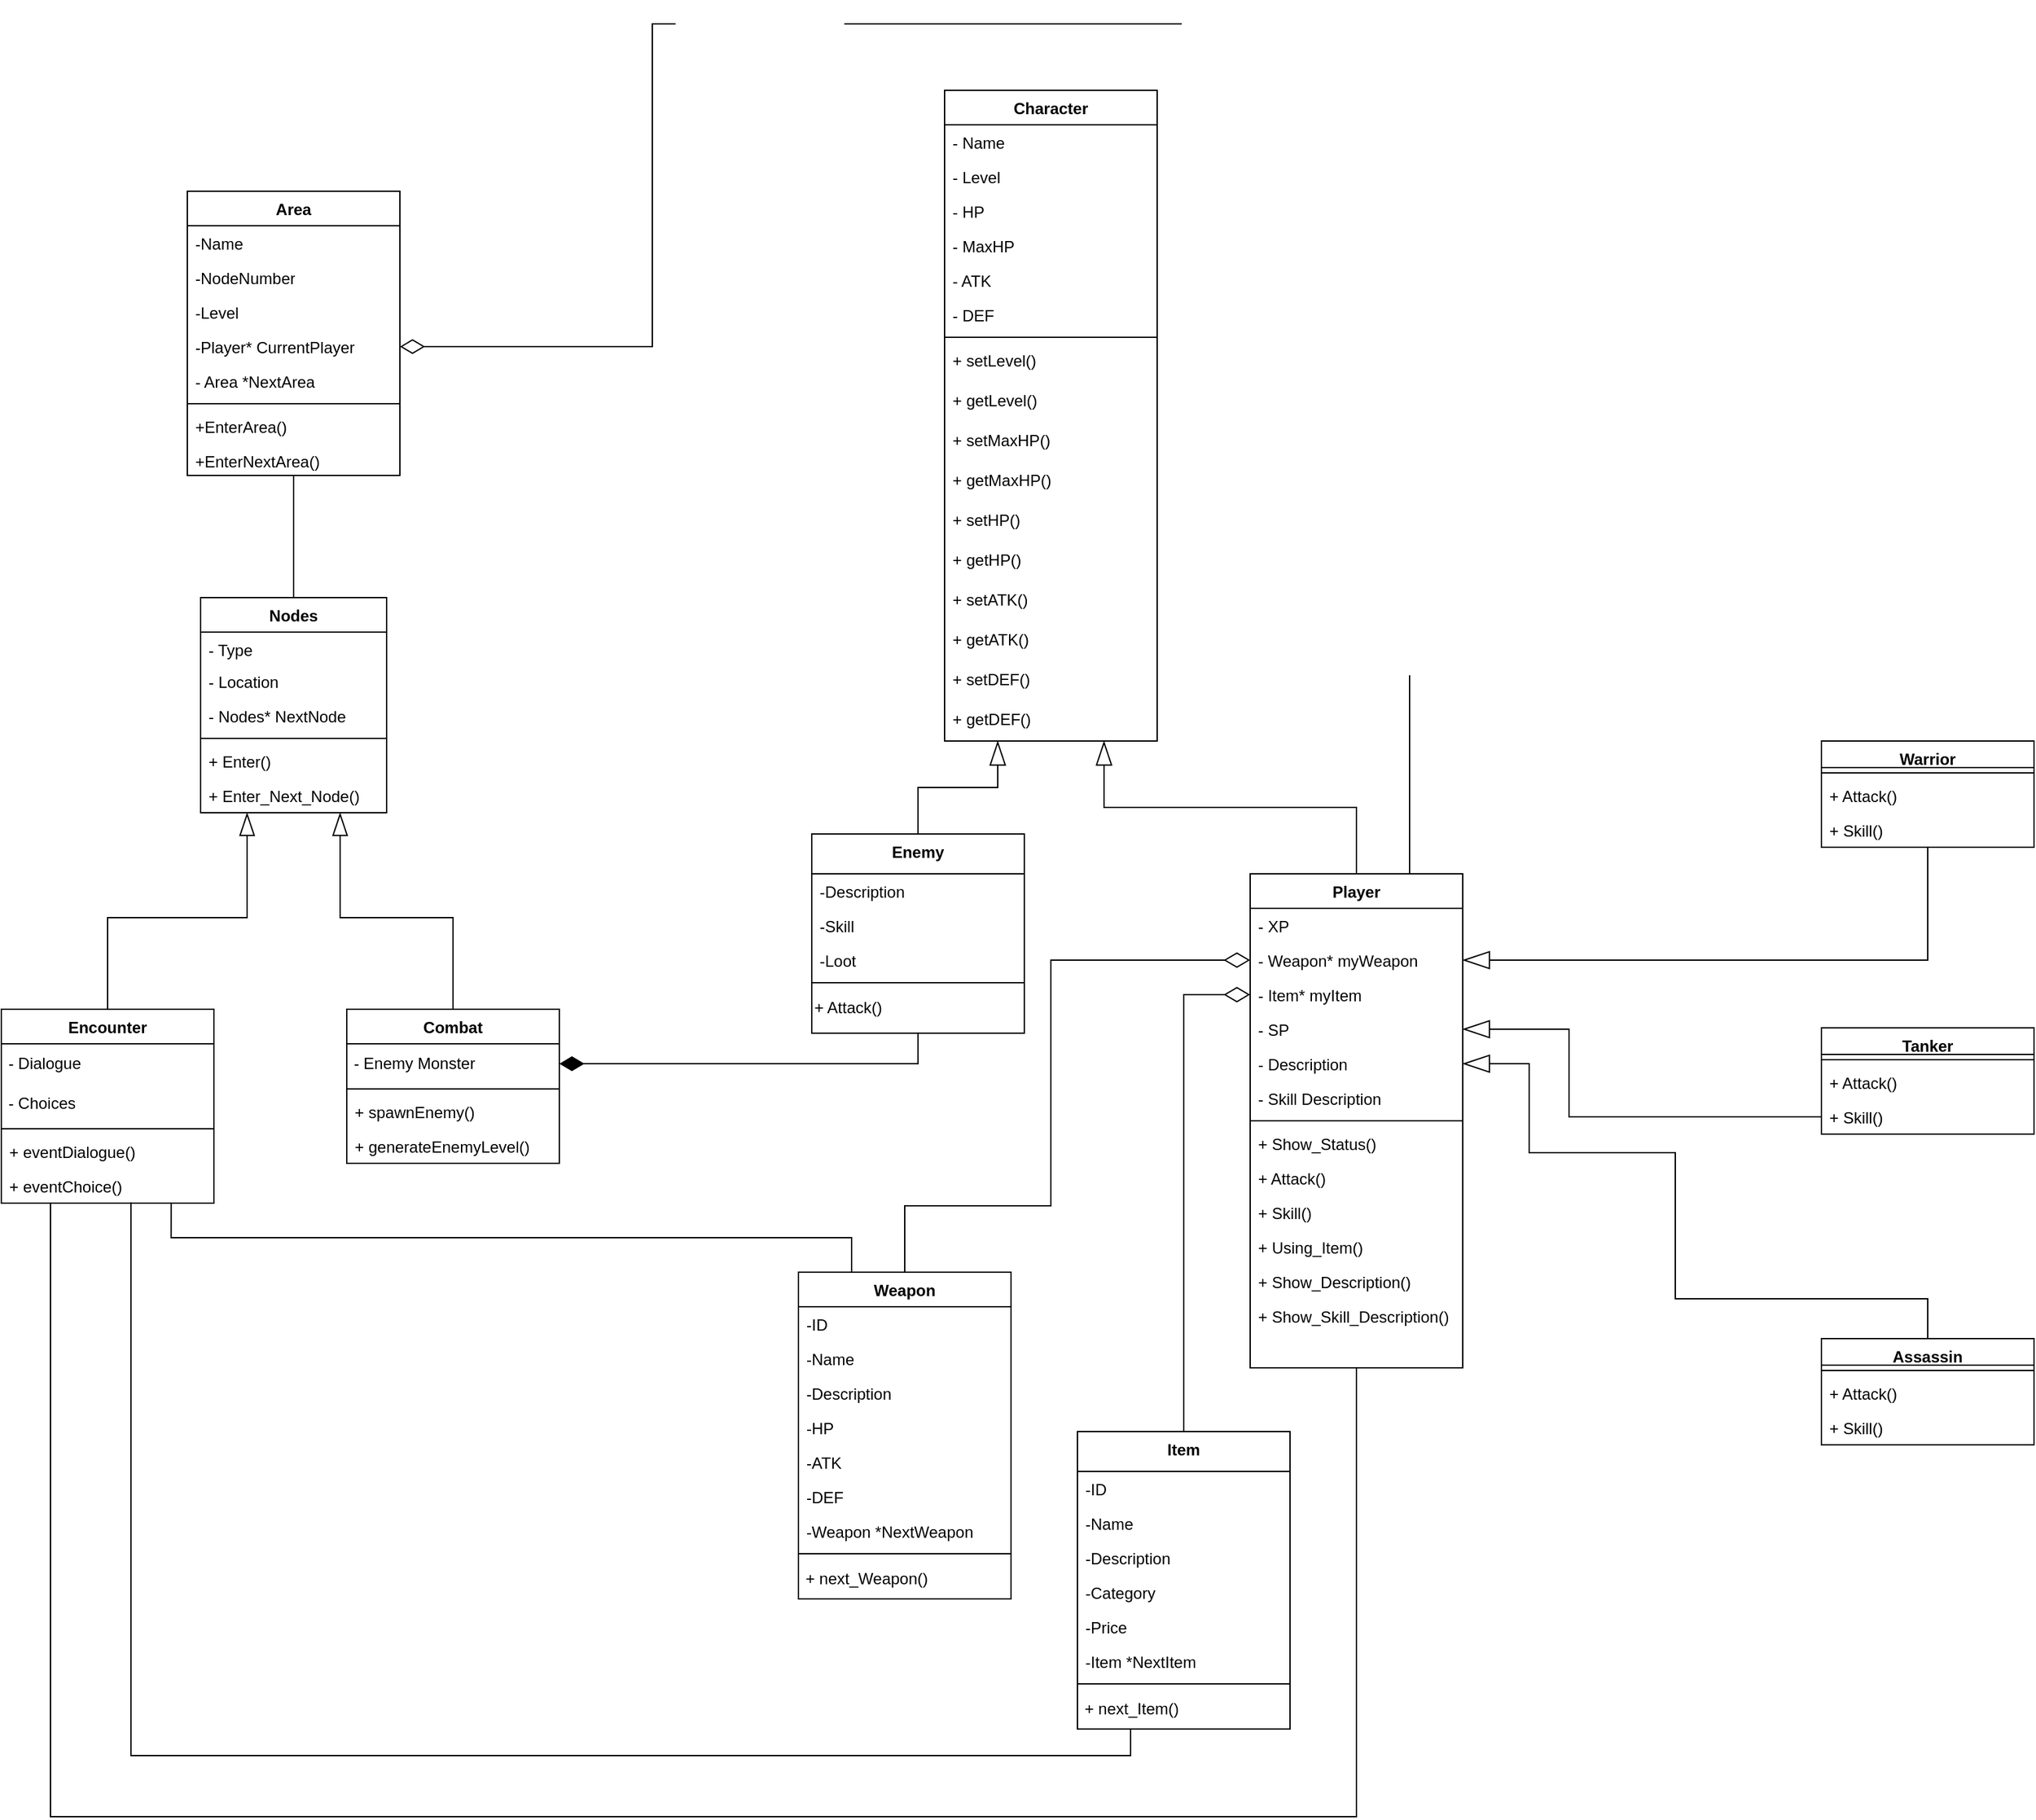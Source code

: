 <mxfile version="22.1.3" type="device">
  <diagram id="C5RBs43oDa-KdzZeNtuy" name="Page-1">
    <mxGraphModel dx="1489" dy="1598" grid="1" gridSize="10" guides="1" tooltips="1" connect="1" arrows="1" fold="1" page="1" pageScale="1" pageWidth="827" pageHeight="1169" math="0" shadow="0">
      <root>
        <mxCell id="WIyWlLk6GJQsqaUBKTNV-0" />
        <mxCell id="WIyWlLk6GJQsqaUBKTNV-1" parent="WIyWlLk6GJQsqaUBKTNV-0" />
        <mxCell id="zkfFHV4jXpPFQw0GAbJ--0" value="Character" style="swimlane;fontStyle=1;align=center;verticalAlign=top;childLayout=stackLayout;horizontal=1;startSize=26;horizontalStack=0;resizeParent=1;resizeLast=0;collapsible=1;marginBottom=0;rounded=0;shadow=0;strokeWidth=1;" parent="WIyWlLk6GJQsqaUBKTNV-1" vertex="1">
          <mxGeometry x="220" y="-50" width="160" height="490" as="geometry">
            <mxRectangle x="230" y="140" width="160" height="26" as="alternateBounds" />
          </mxGeometry>
        </mxCell>
        <mxCell id="zkfFHV4jXpPFQw0GAbJ--1" value="- Name" style="text;align=left;verticalAlign=top;spacingLeft=4;spacingRight=4;overflow=hidden;rotatable=0;points=[[0,0.5],[1,0.5]];portConstraint=eastwest;" parent="zkfFHV4jXpPFQw0GAbJ--0" vertex="1">
          <mxGeometry y="26" width="160" height="26" as="geometry" />
        </mxCell>
        <mxCell id="zkfFHV4jXpPFQw0GAbJ--2" value="- Level" style="text;align=left;verticalAlign=top;spacingLeft=4;spacingRight=4;overflow=hidden;rotatable=0;points=[[0,0.5],[1,0.5]];portConstraint=eastwest;rounded=0;shadow=0;html=0;" parent="zkfFHV4jXpPFQw0GAbJ--0" vertex="1">
          <mxGeometry y="52" width="160" height="26" as="geometry" />
        </mxCell>
        <mxCell id="zkfFHV4jXpPFQw0GAbJ--3" value="- HP" style="text;align=left;verticalAlign=top;spacingLeft=4;spacingRight=4;overflow=hidden;rotatable=0;points=[[0,0.5],[1,0.5]];portConstraint=eastwest;rounded=0;shadow=0;html=0;" parent="zkfFHV4jXpPFQw0GAbJ--0" vertex="1">
          <mxGeometry y="78" width="160" height="26" as="geometry" />
        </mxCell>
        <mxCell id="j1MBZ-xtQ5c-4s9d_Qm3-2" value="- MaxHP" style="text;strokeColor=none;fillColor=none;align=left;verticalAlign=middle;rounded=0;spacingLeft=4;spacingRight=4;" parent="zkfFHV4jXpPFQw0GAbJ--0" vertex="1">
          <mxGeometry y="104" width="160" height="26" as="geometry" />
        </mxCell>
        <mxCell id="j1MBZ-xtQ5c-4s9d_Qm3-3" value="- ATK" style="text;strokeColor=none;fillColor=none;align=left;verticalAlign=middle;rounded=0;spacingLeft=4;spacingRight=4;" parent="zkfFHV4jXpPFQw0GAbJ--0" vertex="1">
          <mxGeometry y="130" width="160" height="26" as="geometry" />
        </mxCell>
        <mxCell id="j1MBZ-xtQ5c-4s9d_Qm3-4" value="- DEF" style="text;strokeColor=none;fillColor=none;align=left;verticalAlign=middle;rounded=0;spacingLeft=4;spacingRight=4;container=0;" parent="zkfFHV4jXpPFQw0GAbJ--0" vertex="1">
          <mxGeometry y="156" width="160" height="26" as="geometry" />
        </mxCell>
        <mxCell id="zkfFHV4jXpPFQw0GAbJ--4" value="" style="line;html=1;strokeWidth=1;align=left;verticalAlign=middle;spacingTop=-1;spacingLeft=3;spacingRight=3;rotatable=0;labelPosition=right;points=[];portConstraint=eastwest;" parent="zkfFHV4jXpPFQw0GAbJ--0" vertex="1">
          <mxGeometry y="182" width="160" height="8" as="geometry" />
        </mxCell>
        <mxCell id="GW412KJ_X1RwlZY7-BEi-10" value="+ setLevel()" style="text;strokeColor=none;fillColor=none;align=left;verticalAlign=top;spacingLeft=4;spacingRight=4;overflow=hidden;rotatable=0;points=[[0,0.5],[1,0.5]];portConstraint=eastwest;whiteSpace=wrap;html=1;" parent="zkfFHV4jXpPFQw0GAbJ--0" vertex="1">
          <mxGeometry y="190" width="160" height="30" as="geometry" />
        </mxCell>
        <mxCell id="GW412KJ_X1RwlZY7-BEi-11" value="+ getLevel()" style="text;strokeColor=none;fillColor=none;align=left;verticalAlign=top;spacingLeft=4;spacingRight=4;overflow=hidden;rotatable=0;points=[[0,0.5],[1,0.5]];portConstraint=eastwest;whiteSpace=wrap;html=1;" parent="zkfFHV4jXpPFQw0GAbJ--0" vertex="1">
          <mxGeometry y="220" width="160" height="30" as="geometry" />
        </mxCell>
        <mxCell id="GW412KJ_X1RwlZY7-BEi-12" value="+ setMaxHP()" style="text;strokeColor=none;fillColor=none;align=left;verticalAlign=top;spacingLeft=4;spacingRight=4;overflow=hidden;rotatable=0;points=[[0,0.5],[1,0.5]];portConstraint=eastwest;whiteSpace=wrap;html=1;" parent="zkfFHV4jXpPFQw0GAbJ--0" vertex="1">
          <mxGeometry y="250" width="160" height="30" as="geometry" />
        </mxCell>
        <mxCell id="GW412KJ_X1RwlZY7-BEi-13" value="+ getMaxHP()" style="text;strokeColor=none;fillColor=none;align=left;verticalAlign=top;spacingLeft=4;spacingRight=4;overflow=hidden;rotatable=0;points=[[0,0.5],[1,0.5]];portConstraint=eastwest;whiteSpace=wrap;html=1;" parent="zkfFHV4jXpPFQw0GAbJ--0" vertex="1">
          <mxGeometry y="280" width="160" height="30" as="geometry" />
        </mxCell>
        <mxCell id="GW412KJ_X1RwlZY7-BEi-14" value="+ setHP()" style="text;strokeColor=none;fillColor=none;align=left;verticalAlign=top;spacingLeft=4;spacingRight=4;overflow=hidden;rotatable=0;points=[[0,0.5],[1,0.5]];portConstraint=eastwest;whiteSpace=wrap;html=1;" parent="zkfFHV4jXpPFQw0GAbJ--0" vertex="1">
          <mxGeometry y="310" width="160" height="30" as="geometry" />
        </mxCell>
        <mxCell id="GW412KJ_X1RwlZY7-BEi-15" value="+ getHP()" style="text;strokeColor=none;fillColor=none;align=left;verticalAlign=top;spacingLeft=4;spacingRight=4;overflow=hidden;rotatable=0;points=[[0,0.5],[1,0.5]];portConstraint=eastwest;whiteSpace=wrap;html=1;" parent="zkfFHV4jXpPFQw0GAbJ--0" vertex="1">
          <mxGeometry y="340" width="160" height="30" as="geometry" />
        </mxCell>
        <mxCell id="GW412KJ_X1RwlZY7-BEi-16" value="+ setATK()" style="text;strokeColor=none;fillColor=none;align=left;verticalAlign=top;spacingLeft=4;spacingRight=4;overflow=hidden;rotatable=0;points=[[0,0.5],[1,0.5]];portConstraint=eastwest;whiteSpace=wrap;html=1;" parent="zkfFHV4jXpPFQw0GAbJ--0" vertex="1">
          <mxGeometry y="370" width="160" height="30" as="geometry" />
        </mxCell>
        <mxCell id="GW412KJ_X1RwlZY7-BEi-17" value="+ getATK()" style="text;strokeColor=none;fillColor=none;align=left;verticalAlign=top;spacingLeft=4;spacingRight=4;overflow=hidden;rotatable=0;points=[[0,0.5],[1,0.5]];portConstraint=eastwest;whiteSpace=wrap;html=1;" parent="zkfFHV4jXpPFQw0GAbJ--0" vertex="1">
          <mxGeometry y="400" width="160" height="30" as="geometry" />
        </mxCell>
        <mxCell id="GW412KJ_X1RwlZY7-BEi-18" value="+ setDEF()" style="text;strokeColor=none;fillColor=none;align=left;verticalAlign=top;spacingLeft=4;spacingRight=4;overflow=hidden;rotatable=0;points=[[0,0.5],[1,0.5]];portConstraint=eastwest;whiteSpace=wrap;html=1;" parent="zkfFHV4jXpPFQw0GAbJ--0" vertex="1">
          <mxGeometry y="430" width="160" height="30" as="geometry" />
        </mxCell>
        <mxCell id="GW412KJ_X1RwlZY7-BEi-19" value="+ getDEF()" style="text;strokeColor=none;fillColor=none;align=left;verticalAlign=top;spacingLeft=4;spacingRight=4;overflow=hidden;rotatable=0;points=[[0,0.5],[1,0.5]];portConstraint=eastwest;whiteSpace=wrap;html=1;" parent="zkfFHV4jXpPFQw0GAbJ--0" vertex="1">
          <mxGeometry y="460" width="160" height="30" as="geometry" />
        </mxCell>
        <mxCell id="Hz5si7nRPCxadCIA79vo-1" style="edgeStyle=orthogonalEdgeStyle;rounded=0;orthogonalLoop=1;jettySize=auto;html=1;exitX=0.75;exitY=0;exitDx=0;exitDy=0;endArrow=diamondThin;endFill=0;endSize=16;entryX=1;entryY=0.5;entryDx=0;entryDy=0;" parent="WIyWlLk6GJQsqaUBKTNV-1" source="zkfFHV4jXpPFQw0GAbJ--17" target="Hz5si7nRPCxadCIA79vo-0" edge="1">
          <mxGeometry relative="1" as="geometry">
            <mxPoint x="-120" y="190" as="targetPoint" />
            <Array as="points">
              <mxPoint x="570" y="-100" />
              <mxPoint y="-100" />
              <mxPoint y="143" />
            </Array>
          </mxGeometry>
        </mxCell>
        <mxCell id="zkfFHV4jXpPFQw0GAbJ--17" value="Player" style="swimlane;fontStyle=1;align=center;verticalAlign=top;childLayout=stackLayout;horizontal=1;startSize=26;horizontalStack=0;resizeParent=1;resizeLast=0;collapsible=1;marginBottom=0;rounded=0;shadow=0;strokeWidth=1;" parent="WIyWlLk6GJQsqaUBKTNV-1" vertex="1">
          <mxGeometry x="450" y="540" width="160" height="372" as="geometry">
            <mxRectangle x="550" y="140" width="160" height="26" as="alternateBounds" />
          </mxGeometry>
        </mxCell>
        <mxCell id="zkfFHV4jXpPFQw0GAbJ--18" value="- XP" style="text;align=left;verticalAlign=top;spacingLeft=4;spacingRight=4;overflow=hidden;rotatable=0;points=[[0,0.5],[1,0.5]];portConstraint=eastwest;" parent="zkfFHV4jXpPFQw0GAbJ--17" vertex="1">
          <mxGeometry y="26" width="160" height="26" as="geometry" />
        </mxCell>
        <mxCell id="zkfFHV4jXpPFQw0GAbJ--19" value="- Weapon* myWeapon" style="text;align=left;verticalAlign=top;spacingLeft=4;spacingRight=4;overflow=hidden;rotatable=0;points=[[0,0.5],[1,0.5]];portConstraint=eastwest;rounded=0;shadow=0;html=0;" parent="zkfFHV4jXpPFQw0GAbJ--17" vertex="1">
          <mxGeometry y="52" width="160" height="26" as="geometry" />
        </mxCell>
        <mxCell id="zkfFHV4jXpPFQw0GAbJ--20" value="- Item* myItem" style="text;align=left;verticalAlign=top;spacingLeft=4;spacingRight=4;overflow=hidden;rotatable=0;points=[[0,0.5],[1,0.5]];portConstraint=eastwest;rounded=0;shadow=0;html=0;" parent="zkfFHV4jXpPFQw0GAbJ--17" vertex="1">
          <mxGeometry y="78" width="160" height="26" as="geometry" />
        </mxCell>
        <mxCell id="zkfFHV4jXpPFQw0GAbJ--22" value="- SP" style="text;align=left;verticalAlign=top;spacingLeft=4;spacingRight=4;overflow=hidden;rotatable=0;points=[[0,0.5],[1,0.5]];portConstraint=eastwest;rounded=0;shadow=0;html=0;" parent="zkfFHV4jXpPFQw0GAbJ--17" vertex="1">
          <mxGeometry y="104" width="160" height="26" as="geometry" />
        </mxCell>
        <mxCell id="NoEFr3qqF8aWPMN4GbIH-4" value="- Description" style="text;strokeColor=none;fillColor=none;align=left;verticalAlign=top;spacingLeft=4;spacingRight=4;overflow=hidden;rotatable=0;points=[[0,0.5],[1,0.5]];portConstraint=eastwest;whiteSpace=wrap;html=1;" parent="zkfFHV4jXpPFQw0GAbJ--17" vertex="1">
          <mxGeometry y="130" width="160" height="26" as="geometry" />
        </mxCell>
        <mxCell id="NoEFr3qqF8aWPMN4GbIH-5" value="- Skill Description" style="text;strokeColor=none;fillColor=none;align=left;verticalAlign=top;spacingLeft=4;spacingRight=4;overflow=hidden;rotatable=0;points=[[0,0.5],[1,0.5]];portConstraint=eastwest;whiteSpace=wrap;html=1;" parent="zkfFHV4jXpPFQw0GAbJ--17" vertex="1">
          <mxGeometry y="156" width="160" height="26" as="geometry" />
        </mxCell>
        <mxCell id="zkfFHV4jXpPFQw0GAbJ--23" value="" style="line;html=1;strokeWidth=1;align=left;verticalAlign=middle;spacingTop=-1;spacingLeft=3;spacingRight=3;rotatable=0;labelPosition=right;points=[];portConstraint=eastwest;" parent="zkfFHV4jXpPFQw0GAbJ--17" vertex="1">
          <mxGeometry y="182" width="160" height="8" as="geometry" />
        </mxCell>
        <mxCell id="NoEFr3qqF8aWPMN4GbIH-27" value="+ Show_Status()" style="text;strokeColor=none;fillColor=none;align=left;verticalAlign=top;spacingLeft=4;spacingRight=4;overflow=hidden;rotatable=0;points=[[0,0.5],[1,0.5]];portConstraint=eastwest;whiteSpace=wrap;html=1;" parent="zkfFHV4jXpPFQw0GAbJ--17" vertex="1">
          <mxGeometry y="190" width="160" height="26" as="geometry" />
        </mxCell>
        <mxCell id="NoEFr3qqF8aWPMN4GbIH-24" value="+ Attack()" style="text;strokeColor=none;fillColor=none;align=left;verticalAlign=top;spacingLeft=4;spacingRight=4;overflow=hidden;rotatable=0;points=[[0,0.5],[1,0.5]];portConstraint=eastwest;whiteSpace=wrap;html=1;" parent="zkfFHV4jXpPFQw0GAbJ--17" vertex="1">
          <mxGeometry y="216" width="160" height="26" as="geometry" />
        </mxCell>
        <mxCell id="NoEFr3qqF8aWPMN4GbIH-25" value="+ Skill()" style="text;strokeColor=none;fillColor=none;align=left;verticalAlign=top;spacingLeft=4;spacingRight=4;overflow=hidden;rotatable=0;points=[[0,0.5],[1,0.5]];portConstraint=eastwest;whiteSpace=wrap;html=1;" parent="zkfFHV4jXpPFQw0GAbJ--17" vertex="1">
          <mxGeometry y="242" width="160" height="26" as="geometry" />
        </mxCell>
        <mxCell id="NoEFr3qqF8aWPMN4GbIH-26" value="+ Using_Item()" style="text;strokeColor=none;fillColor=none;align=left;verticalAlign=top;spacingLeft=4;spacingRight=4;overflow=hidden;rotatable=0;points=[[0,0.5],[1,0.5]];portConstraint=eastwest;whiteSpace=wrap;html=1;" parent="zkfFHV4jXpPFQw0GAbJ--17" vertex="1">
          <mxGeometry y="268" width="160" height="26" as="geometry" />
        </mxCell>
        <mxCell id="1esIye4fEpsCU5UyYnM3-0" value="+ Show_Description()" style="text;strokeColor=none;fillColor=none;align=left;verticalAlign=top;spacingLeft=4;spacingRight=4;overflow=hidden;rotatable=0;points=[[0,0.5],[1,0.5]];portConstraint=eastwest;whiteSpace=wrap;html=1;" parent="zkfFHV4jXpPFQw0GAbJ--17" vertex="1">
          <mxGeometry y="294" width="160" height="26" as="geometry" />
        </mxCell>
        <mxCell id="1esIye4fEpsCU5UyYnM3-1" value="+ Show_Skill_Description()" style="text;strokeColor=none;fillColor=none;align=left;verticalAlign=top;spacingLeft=4;spacingRight=4;overflow=hidden;rotatable=0;points=[[0,0.5],[1,0.5]];portConstraint=eastwest;whiteSpace=wrap;html=1;" parent="zkfFHV4jXpPFQw0GAbJ--17" vertex="1">
          <mxGeometry y="320" width="160" height="26" as="geometry" />
        </mxCell>
        <mxCell id="j1MBZ-xtQ5c-4s9d_Qm3-5" value="" style="endArrow=blockThin;endSize=16;endFill=0;html=1;rounded=0;exitX=0.5;exitY=0;exitDx=0;exitDy=0;entryX=0.75;entryY=1;entryDx=0;entryDy=0;edgeStyle=orthogonalEdgeStyle;" parent="WIyWlLk6GJQsqaUBKTNV-1" source="zkfFHV4jXpPFQw0GAbJ--17" target="zkfFHV4jXpPFQw0GAbJ--0" edge="1">
          <mxGeometry width="160" relative="1" as="geometry">
            <mxPoint x="290" y="440" as="sourcePoint" />
            <mxPoint x="300" y="330" as="targetPoint" />
          </mxGeometry>
        </mxCell>
        <mxCell id="j1MBZ-xtQ5c-4s9d_Qm3-16" value="Enemy" style="swimlane;fontStyle=1;align=center;verticalAlign=top;childLayout=stackLayout;horizontal=1;startSize=30;horizontalStack=0;resizeParent=1;resizeLast=0;collapsible=1;marginBottom=0;rounded=0;shadow=0;strokeWidth=1;" parent="WIyWlLk6GJQsqaUBKTNV-1" vertex="1">
          <mxGeometry x="120" y="510" width="160" height="150" as="geometry">
            <mxRectangle x="550" y="140" width="160" height="26" as="alternateBounds" />
          </mxGeometry>
        </mxCell>
        <mxCell id="j1MBZ-xtQ5c-4s9d_Qm3-17" value="-Description" style="text;align=left;verticalAlign=top;spacingLeft=4;spacingRight=4;overflow=hidden;rotatable=0;points=[[0,0.5],[1,0.5]];portConstraint=eastwest;" parent="j1MBZ-xtQ5c-4s9d_Qm3-16" vertex="1">
          <mxGeometry y="30" width="160" height="26" as="geometry" />
        </mxCell>
        <mxCell id="j1MBZ-xtQ5c-4s9d_Qm3-18" value="-Skill" style="text;align=left;verticalAlign=top;spacingLeft=4;spacingRight=4;overflow=hidden;rotatable=0;points=[[0,0.5],[1,0.5]];portConstraint=eastwest;rounded=0;shadow=0;html=0;" parent="j1MBZ-xtQ5c-4s9d_Qm3-16" vertex="1">
          <mxGeometry y="56" width="160" height="26" as="geometry" />
        </mxCell>
        <mxCell id="j1MBZ-xtQ5c-4s9d_Qm3-19" value="-Loot" style="text;align=left;verticalAlign=top;spacingLeft=4;spacingRight=4;overflow=hidden;rotatable=0;points=[[0,0.5],[1,0.5]];portConstraint=eastwest;rounded=0;shadow=0;html=0;" parent="j1MBZ-xtQ5c-4s9d_Qm3-16" vertex="1">
          <mxGeometry y="82" width="160" height="26" as="geometry" />
        </mxCell>
        <mxCell id="j1MBZ-xtQ5c-4s9d_Qm3-22" value="" style="line;html=1;strokeWidth=1;align=left;verticalAlign=middle;spacingTop=-1;spacingLeft=3;spacingRight=3;rotatable=0;labelPosition=right;points=[];portConstraint=eastwest;" parent="j1MBZ-xtQ5c-4s9d_Qm3-16" vertex="1">
          <mxGeometry y="108" width="160" height="8" as="geometry" />
        </mxCell>
        <mxCell id="gaWIYoMzO8PmXiTsMrva-2" value="+ Attack()" style="text;html=1;align=left;verticalAlign=middle;resizable=0;points=[];autosize=1;strokeColor=none;fillColor=none;" parent="j1MBZ-xtQ5c-4s9d_Qm3-16" vertex="1">
          <mxGeometry y="116" width="160" height="30" as="geometry" />
        </mxCell>
        <mxCell id="j1MBZ-xtQ5c-4s9d_Qm3-31" value="" style="endArrow=blockThin;endSize=16;endFill=0;html=1;rounded=0;exitX=0.5;exitY=0;exitDx=0;exitDy=0;entryX=0.25;entryY=1;entryDx=0;entryDy=0;edgeStyle=orthogonalEdgeStyle;" parent="WIyWlLk6GJQsqaUBKTNV-1" source="j1MBZ-xtQ5c-4s9d_Qm3-16" target="zkfFHV4jXpPFQw0GAbJ--0" edge="1">
          <mxGeometry width="160" relative="1" as="geometry">
            <mxPoint x="390" y="460" as="sourcePoint" />
            <mxPoint x="270" y="336" as="targetPoint" />
          </mxGeometry>
        </mxCell>
        <mxCell id="1esIye4fEpsCU5UyYnM3-3" style="edgeStyle=orthogonalEdgeStyle;rounded=0;orthogonalLoop=1;jettySize=auto;html=1;exitX=0.5;exitY=0;exitDx=0;exitDy=0;endArrow=diamondThin;endFill=0;endSize=17;entryX=0;entryY=0.5;entryDx=0;entryDy=0;" parent="WIyWlLk6GJQsqaUBKTNV-1" source="j1MBZ-xtQ5c-4s9d_Qm3-32" target="zkfFHV4jXpPFQw0GAbJ--19" edge="1">
          <mxGeometry relative="1" as="geometry">
            <mxPoint x="510" y="850" as="targetPoint" />
            <Array as="points">
              <mxPoint x="190" y="790" />
              <mxPoint x="300" y="790" />
              <mxPoint x="300" y="605" />
            </Array>
          </mxGeometry>
        </mxCell>
        <mxCell id="j1MBZ-xtQ5c-4s9d_Qm3-32" value="Weapon" style="swimlane;fontStyle=1;align=center;verticalAlign=top;childLayout=stackLayout;horizontal=1;startSize=26;horizontalStack=0;resizeParent=1;resizeLast=0;collapsible=1;marginBottom=0;rounded=0;shadow=0;strokeWidth=1;" parent="WIyWlLk6GJQsqaUBKTNV-1" vertex="1">
          <mxGeometry x="110" y="840" width="160" height="246" as="geometry">
            <mxRectangle x="550" y="140" width="160" height="26" as="alternateBounds" />
          </mxGeometry>
        </mxCell>
        <mxCell id="j1MBZ-xtQ5c-4s9d_Qm3-33" value="-ID" style="text;align=left;verticalAlign=top;spacingLeft=4;spacingRight=4;overflow=hidden;rotatable=0;points=[[0,0.5],[1,0.5]];portConstraint=eastwest;" parent="j1MBZ-xtQ5c-4s9d_Qm3-32" vertex="1">
          <mxGeometry y="26" width="160" height="26" as="geometry" />
        </mxCell>
        <mxCell id="j1MBZ-xtQ5c-4s9d_Qm3-34" value="-Name" style="text;align=left;verticalAlign=top;spacingLeft=4;spacingRight=4;overflow=hidden;rotatable=0;points=[[0,0.5],[1,0.5]];portConstraint=eastwest;rounded=0;shadow=0;html=0;" parent="j1MBZ-xtQ5c-4s9d_Qm3-32" vertex="1">
          <mxGeometry y="52" width="160" height="26" as="geometry" />
        </mxCell>
        <mxCell id="j1MBZ-xtQ5c-4s9d_Qm3-35" value="-Description" style="text;align=left;verticalAlign=top;spacingLeft=4;spacingRight=4;overflow=hidden;rotatable=0;points=[[0,0.5],[1,0.5]];portConstraint=eastwest;rounded=0;shadow=0;html=0;" parent="j1MBZ-xtQ5c-4s9d_Qm3-32" vertex="1">
          <mxGeometry y="78" width="160" height="26" as="geometry" />
        </mxCell>
        <mxCell id="j1MBZ-xtQ5c-4s9d_Qm3-37" value="-HP" style="text;align=left;verticalAlign=top;spacingLeft=4;spacingRight=4;overflow=hidden;rotatable=0;points=[[0,0.5],[1,0.5]];portConstraint=eastwest;rounded=0;shadow=0;html=0;" parent="j1MBZ-xtQ5c-4s9d_Qm3-32" vertex="1">
          <mxGeometry y="104" width="160" height="26" as="geometry" />
        </mxCell>
        <mxCell id="j1MBZ-xtQ5c-4s9d_Qm3-36" value="-ATK" style="text;align=left;verticalAlign=top;spacingLeft=4;spacingRight=4;overflow=hidden;rotatable=0;points=[[0,0.5],[1,0.5]];portConstraint=eastwest;rounded=0;shadow=0;html=0;" parent="j1MBZ-xtQ5c-4s9d_Qm3-32" vertex="1">
          <mxGeometry y="130" width="160" height="26" as="geometry" />
        </mxCell>
        <mxCell id="j1MBZ-xtQ5c-4s9d_Qm3-46" value="-DEF" style="text;align=left;verticalAlign=top;spacingLeft=4;spacingRight=4;overflow=hidden;rotatable=0;points=[[0,0.5],[1,0.5]];portConstraint=eastwest;rounded=0;shadow=0;html=0;" parent="j1MBZ-xtQ5c-4s9d_Qm3-32" vertex="1">
          <mxGeometry y="156" width="160" height="26" as="geometry" />
        </mxCell>
        <mxCell id="p-4CXOY9wmKga_O42yuS-0" value="-Weapon *NextWeapon" style="text;align=left;verticalAlign=top;spacingLeft=4;spacingRight=4;overflow=hidden;rotatable=0;points=[[0,0.5],[1,0.5]];portConstraint=eastwest;rounded=0;shadow=0;html=0;" vertex="1" parent="j1MBZ-xtQ5c-4s9d_Qm3-32">
          <mxGeometry y="182" width="160" height="26" as="geometry" />
        </mxCell>
        <mxCell id="j1MBZ-xtQ5c-4s9d_Qm3-38" value="" style="line;html=1;strokeWidth=1;align=left;verticalAlign=middle;spacingTop=-1;spacingLeft=3;spacingRight=3;rotatable=0;labelPosition=right;points=[];portConstraint=eastwest;" parent="j1MBZ-xtQ5c-4s9d_Qm3-32" vertex="1">
          <mxGeometry y="208" width="160" height="8" as="geometry" />
        </mxCell>
        <mxCell id="p-4CXOY9wmKga_O42yuS-2" value="&amp;nbsp;+ next_Weapon()" style="text;html=1;align=left;verticalAlign=middle;resizable=0;points=[];autosize=1;strokeColor=none;fillColor=none;" vertex="1" parent="j1MBZ-xtQ5c-4s9d_Qm3-32">
          <mxGeometry y="216" width="160" height="30" as="geometry" />
        </mxCell>
        <mxCell id="j1MBZ-xtQ5c-4s9d_Qm3-39" value="Item" style="swimlane;fontStyle=1;align=center;verticalAlign=top;childLayout=stackLayout;horizontal=1;startSize=30;horizontalStack=0;resizeParent=1;resizeLast=0;collapsible=1;marginBottom=0;rounded=0;shadow=0;strokeWidth=1;" parent="WIyWlLk6GJQsqaUBKTNV-1" vertex="1">
          <mxGeometry x="320" y="960" width="160" height="224" as="geometry">
            <mxRectangle x="550" y="140" width="160" height="26" as="alternateBounds" />
          </mxGeometry>
        </mxCell>
        <mxCell id="j1MBZ-xtQ5c-4s9d_Qm3-40" value="-ID" style="text;align=left;verticalAlign=top;spacingLeft=4;spacingRight=4;overflow=hidden;rotatable=0;points=[[0,0.5],[1,0.5]];portConstraint=eastwest;" parent="j1MBZ-xtQ5c-4s9d_Qm3-39" vertex="1">
          <mxGeometry y="30" width="160" height="26" as="geometry" />
        </mxCell>
        <mxCell id="j1MBZ-xtQ5c-4s9d_Qm3-41" value="-Name" style="text;align=left;verticalAlign=top;spacingLeft=4;spacingRight=4;overflow=hidden;rotatable=0;points=[[0,0.5],[1,0.5]];portConstraint=eastwest;rounded=0;shadow=0;html=0;" parent="j1MBZ-xtQ5c-4s9d_Qm3-39" vertex="1">
          <mxGeometry y="56" width="160" height="26" as="geometry" />
        </mxCell>
        <mxCell id="j1MBZ-xtQ5c-4s9d_Qm3-42" value="-Description" style="text;align=left;verticalAlign=top;spacingLeft=4;spacingRight=4;overflow=hidden;rotatable=0;points=[[0,0.5],[1,0.5]];portConstraint=eastwest;rounded=0;shadow=0;html=0;" parent="j1MBZ-xtQ5c-4s9d_Qm3-39" vertex="1">
          <mxGeometry y="82" width="160" height="26" as="geometry" />
        </mxCell>
        <mxCell id="j1MBZ-xtQ5c-4s9d_Qm3-44" value="-Category" style="text;align=left;verticalAlign=top;spacingLeft=4;spacingRight=4;overflow=hidden;rotatable=0;points=[[0,0.5],[1,0.5]];portConstraint=eastwest;rounded=0;shadow=0;html=0;" parent="j1MBZ-xtQ5c-4s9d_Qm3-39" vertex="1">
          <mxGeometry y="108" width="160" height="26" as="geometry" />
        </mxCell>
        <mxCell id="j1MBZ-xtQ5c-4s9d_Qm3-45" value="-Price" style="text;align=left;verticalAlign=top;spacingLeft=4;spacingRight=4;overflow=hidden;rotatable=0;points=[[0,0.5],[1,0.5]];portConstraint=eastwest;rounded=0;shadow=0;html=0;" parent="j1MBZ-xtQ5c-4s9d_Qm3-39" vertex="1">
          <mxGeometry y="134" width="160" height="26" as="geometry" />
        </mxCell>
        <mxCell id="p-4CXOY9wmKga_O42yuS-4" value="-Item *NextItem" style="text;align=left;verticalAlign=top;spacingLeft=4;spacingRight=4;overflow=hidden;rotatable=0;points=[[0,0.5],[1,0.5]];portConstraint=eastwest;rounded=0;shadow=0;html=0;" vertex="1" parent="j1MBZ-xtQ5c-4s9d_Qm3-39">
          <mxGeometry y="160" width="160" height="26" as="geometry" />
        </mxCell>
        <mxCell id="j1MBZ-xtQ5c-4s9d_Qm3-43" value="" style="line;html=1;strokeWidth=1;align=left;verticalAlign=middle;spacingTop=-1;spacingLeft=3;spacingRight=3;rotatable=0;labelPosition=right;points=[];portConstraint=eastwest;" parent="j1MBZ-xtQ5c-4s9d_Qm3-39" vertex="1">
          <mxGeometry y="186" width="160" height="8" as="geometry" />
        </mxCell>
        <mxCell id="p-4CXOY9wmKga_O42yuS-3" value="&amp;nbsp;+ next_Item()" style="text;html=1;align=left;verticalAlign=middle;resizable=0;points=[];autosize=1;strokeColor=none;fillColor=none;" vertex="1" parent="j1MBZ-xtQ5c-4s9d_Qm3-39">
          <mxGeometry y="194" width="160" height="30" as="geometry" />
        </mxCell>
        <mxCell id="j1MBZ-xtQ5c-4s9d_Qm3-50" value="" style="endArrow=diamondThin;endSize=17;endFill=0;html=1;rounded=0;exitX=0.5;exitY=0;exitDx=0;exitDy=0;edgeStyle=orthogonalEdgeStyle;entryX=0;entryY=0.5;entryDx=0;entryDy=0;" parent="WIyWlLk6GJQsqaUBKTNV-1" source="j1MBZ-xtQ5c-4s9d_Qm3-39" target="zkfFHV4jXpPFQw0GAbJ--20" edge="1">
          <mxGeometry width="160" relative="1" as="geometry">
            <mxPoint x="50" y="780" as="sourcePoint" />
            <mxPoint x="450" y="760" as="targetPoint" />
          </mxGeometry>
        </mxCell>
        <mxCell id="NoEFr3qqF8aWPMN4GbIH-1" style="edgeStyle=orthogonalEdgeStyle;rounded=0;orthogonalLoop=1;jettySize=auto;html=1;endArrow=blockThin;endFill=0;endSize=18;entryX=1;entryY=0.5;entryDx=0;entryDy=0;" parent="WIyWlLk6GJQsqaUBKTNV-1" source="GW412KJ_X1RwlZY7-BEi-20" target="zkfFHV4jXpPFQw0GAbJ--19" edge="1">
          <mxGeometry relative="1" as="geometry">
            <mxPoint x="710" y="650" as="targetPoint" />
          </mxGeometry>
        </mxCell>
        <mxCell id="GW412KJ_X1RwlZY7-BEi-20" value="Warrior" style="swimlane;fontStyle=1;align=center;verticalAlign=top;childLayout=stackLayout;horizontal=1;startSize=20;horizontalStack=0;resizeParent=1;resizeParentMax=0;resizeLast=0;collapsible=1;marginBottom=0;whiteSpace=wrap;html=1;" parent="WIyWlLk6GJQsqaUBKTNV-1" vertex="1">
          <mxGeometry x="880" y="440" width="160" height="80" as="geometry">
            <mxRectangle x="710" y="460" width="80" height="30" as="alternateBounds" />
          </mxGeometry>
        </mxCell>
        <mxCell id="GW412KJ_X1RwlZY7-BEi-22" value="" style="line;strokeWidth=1;fillColor=none;align=left;verticalAlign=middle;spacingTop=-1;spacingLeft=3;spacingRight=3;rotatable=0;labelPosition=right;points=[];portConstraint=eastwest;strokeColor=inherit;" parent="GW412KJ_X1RwlZY7-BEi-20" vertex="1">
          <mxGeometry y="20" width="160" height="8" as="geometry" />
        </mxCell>
        <mxCell id="GW412KJ_X1RwlZY7-BEi-23" value="+ Attack()" style="text;strokeColor=none;fillColor=none;align=left;verticalAlign=top;spacingLeft=4;spacingRight=4;overflow=hidden;rotatable=0;points=[[0,0.5],[1,0.5]];portConstraint=eastwest;whiteSpace=wrap;html=1;" parent="GW412KJ_X1RwlZY7-BEi-20" vertex="1">
          <mxGeometry y="28" width="160" height="26" as="geometry" />
        </mxCell>
        <mxCell id="NoEFr3qqF8aWPMN4GbIH-2" value="+ Skill()" style="text;strokeColor=none;fillColor=none;align=left;verticalAlign=top;spacingLeft=4;spacingRight=4;overflow=hidden;rotatable=0;points=[[0,0.5],[1,0.5]];portConstraint=eastwest;whiteSpace=wrap;html=1;" parent="GW412KJ_X1RwlZY7-BEi-20" vertex="1">
          <mxGeometry y="54" width="160" height="26" as="geometry" />
        </mxCell>
        <mxCell id="VRXg3funHBfMm75nyVXk-7" value="Area" style="swimlane;fontStyle=1;align=center;verticalAlign=top;childLayout=stackLayout;horizontal=1;startSize=26;horizontalStack=0;resizeParent=1;resizeParentMax=0;resizeLast=0;collapsible=1;marginBottom=0;whiteSpace=wrap;html=1;container=0;" parent="WIyWlLk6GJQsqaUBKTNV-1" vertex="1">
          <mxGeometry x="-350" y="26" width="160" height="214" as="geometry" />
        </mxCell>
        <mxCell id="VRXg3funHBfMm75nyVXk-8" value="-Name" style="text;strokeColor=none;fillColor=none;align=left;verticalAlign=top;spacingLeft=4;spacingRight=4;overflow=hidden;rotatable=0;points=[[0,0.5],[1,0.5]];portConstraint=eastwest;whiteSpace=wrap;html=1;" parent="VRXg3funHBfMm75nyVXk-7" vertex="1">
          <mxGeometry y="26" width="160" height="26" as="geometry" />
        </mxCell>
        <mxCell id="VRXg3funHBfMm75nyVXk-12" value="-NodeNumber" style="text;strokeColor=none;fillColor=none;align=left;verticalAlign=top;spacingLeft=4;spacingRight=4;overflow=hidden;rotatable=0;points=[[0,0.5],[1,0.5]];portConstraint=eastwest;whiteSpace=wrap;html=1;" parent="VRXg3funHBfMm75nyVXk-7" vertex="1">
          <mxGeometry y="52" width="160" height="26" as="geometry" />
        </mxCell>
        <mxCell id="VRXg3funHBfMm75nyVXk-9" value="-Level" style="text;strokeColor=none;fillColor=none;align=left;verticalAlign=top;spacingLeft=4;spacingRight=4;overflow=hidden;rotatable=0;points=[[0,0.5],[1,0.5]];portConstraint=eastwest;whiteSpace=wrap;html=1;" parent="VRXg3funHBfMm75nyVXk-7" vertex="1">
          <mxGeometry y="78" width="160" height="26" as="geometry" />
        </mxCell>
        <mxCell id="Hz5si7nRPCxadCIA79vo-0" value="-Player* CurrentPlayer" style="text;strokeColor=none;fillColor=none;align=left;verticalAlign=top;spacingLeft=4;spacingRight=4;overflow=hidden;rotatable=0;points=[[0,0.5],[1,0.5]];portConstraint=eastwest;whiteSpace=wrap;html=1;" parent="VRXg3funHBfMm75nyVXk-7" vertex="1">
          <mxGeometry y="104" width="160" height="26" as="geometry" />
        </mxCell>
        <mxCell id="gaWIYoMzO8PmXiTsMrva-3" value="- Area *NextArea" style="text;strokeColor=none;fillColor=none;align=left;verticalAlign=top;spacingLeft=4;spacingRight=4;overflow=hidden;rotatable=0;points=[[0,0.5],[1,0.5]];portConstraint=eastwest;whiteSpace=wrap;html=1;" parent="VRXg3funHBfMm75nyVXk-7" vertex="1">
          <mxGeometry y="130" width="160" height="26" as="geometry" />
        </mxCell>
        <mxCell id="VRXg3funHBfMm75nyVXk-10" value="" style="line;strokeWidth=1;fillColor=none;align=left;verticalAlign=middle;spacingTop=-1;spacingLeft=3;spacingRight=3;rotatable=0;labelPosition=right;points=[];portConstraint=eastwest;strokeColor=inherit;" parent="VRXg3funHBfMm75nyVXk-7" vertex="1">
          <mxGeometry y="156" width="160" height="8" as="geometry" />
        </mxCell>
        <mxCell id="VRXg3funHBfMm75nyVXk-11" value="+EnterArea()" style="text;strokeColor=none;fillColor=none;align=left;verticalAlign=top;spacingLeft=4;spacingRight=4;overflow=hidden;rotatable=0;points=[[0,0.5],[1,0.5]];portConstraint=eastwest;whiteSpace=wrap;html=1;" parent="VRXg3funHBfMm75nyVXk-7" vertex="1">
          <mxGeometry y="164" width="160" height="26" as="geometry" />
        </mxCell>
        <mxCell id="gaWIYoMzO8PmXiTsMrva-4" value="+EnterNextArea()" style="text;strokeColor=none;fillColor=none;align=left;verticalAlign=top;spacingLeft=4;spacingRight=4;overflow=hidden;rotatable=0;points=[[0,0.5],[1,0.5]];portConstraint=eastwest;whiteSpace=wrap;html=1;" parent="VRXg3funHBfMm75nyVXk-7" vertex="1">
          <mxGeometry y="190" width="160" height="24" as="geometry" />
        </mxCell>
        <mxCell id="NoEFr3qqF8aWPMN4GbIH-6" value="Tanker" style="swimlane;fontStyle=1;align=center;verticalAlign=top;childLayout=stackLayout;horizontal=1;startSize=20;horizontalStack=0;resizeParent=1;resizeParentMax=0;resizeLast=0;collapsible=1;marginBottom=0;whiteSpace=wrap;html=1;" parent="WIyWlLk6GJQsqaUBKTNV-1" vertex="1">
          <mxGeometry x="880" y="656" width="160" height="80" as="geometry">
            <mxRectangle x="820" y="610" width="80" height="30" as="alternateBounds" />
          </mxGeometry>
        </mxCell>
        <mxCell id="NoEFr3qqF8aWPMN4GbIH-9" value="" style="line;strokeWidth=1;fillColor=none;align=left;verticalAlign=middle;spacingTop=-1;spacingLeft=3;spacingRight=3;rotatable=0;labelPosition=right;points=[];portConstraint=eastwest;strokeColor=inherit;" parent="NoEFr3qqF8aWPMN4GbIH-6" vertex="1">
          <mxGeometry y="20" width="160" height="8" as="geometry" />
        </mxCell>
        <mxCell id="NoEFr3qqF8aWPMN4GbIH-10" value="+ Attack()" style="text;strokeColor=none;fillColor=none;align=left;verticalAlign=top;spacingLeft=4;spacingRight=4;overflow=hidden;rotatable=0;points=[[0,0.5],[1,0.5]];portConstraint=eastwest;whiteSpace=wrap;html=1;" parent="NoEFr3qqF8aWPMN4GbIH-6" vertex="1">
          <mxGeometry y="28" width="160" height="26" as="geometry" />
        </mxCell>
        <mxCell id="NoEFr3qqF8aWPMN4GbIH-11" value="+ Skill()" style="text;strokeColor=none;fillColor=none;align=left;verticalAlign=top;spacingLeft=4;spacingRight=4;overflow=hidden;rotatable=0;points=[[0,0.5],[1,0.5]];portConstraint=eastwest;whiteSpace=wrap;html=1;" parent="NoEFr3qqF8aWPMN4GbIH-6" vertex="1">
          <mxGeometry y="54" width="160" height="26" as="geometry" />
        </mxCell>
        <mxCell id="NoEFr3qqF8aWPMN4GbIH-12" value="Assassin" style="swimlane;fontStyle=1;align=center;verticalAlign=top;childLayout=stackLayout;horizontal=1;startSize=20;horizontalStack=0;resizeParent=1;resizeParentMax=0;resizeLast=0;collapsible=1;marginBottom=0;whiteSpace=wrap;html=1;" parent="WIyWlLk6GJQsqaUBKTNV-1" vertex="1">
          <mxGeometry x="880" y="890" width="160" height="80" as="geometry" />
        </mxCell>
        <mxCell id="NoEFr3qqF8aWPMN4GbIH-15" value="" style="line;strokeWidth=1;fillColor=none;align=left;verticalAlign=middle;spacingTop=-1;spacingLeft=3;spacingRight=3;rotatable=0;labelPosition=right;points=[];portConstraint=eastwest;strokeColor=inherit;" parent="NoEFr3qqF8aWPMN4GbIH-12" vertex="1">
          <mxGeometry y="20" width="160" height="8" as="geometry" />
        </mxCell>
        <mxCell id="NoEFr3qqF8aWPMN4GbIH-16" value="+ Attack()" style="text;strokeColor=none;fillColor=none;align=left;verticalAlign=top;spacingLeft=4;spacingRight=4;overflow=hidden;rotatable=0;points=[[0,0.5],[1,0.5]];portConstraint=eastwest;whiteSpace=wrap;html=1;" parent="NoEFr3qqF8aWPMN4GbIH-12" vertex="1">
          <mxGeometry y="28" width="160" height="26" as="geometry" />
        </mxCell>
        <mxCell id="NoEFr3qqF8aWPMN4GbIH-17" value="+ Skill()" style="text;strokeColor=none;fillColor=none;align=left;verticalAlign=top;spacingLeft=4;spacingRight=4;overflow=hidden;rotatable=0;points=[[0,0.5],[1,0.5]];portConstraint=eastwest;whiteSpace=wrap;html=1;" parent="NoEFr3qqF8aWPMN4GbIH-12" vertex="1">
          <mxGeometry y="54" width="160" height="26" as="geometry" />
        </mxCell>
        <mxCell id="NoEFr3qqF8aWPMN4GbIH-18" style="edgeStyle=orthogonalEdgeStyle;rounded=0;orthogonalLoop=1;jettySize=auto;html=1;entryX=1;entryY=0.5;entryDx=0;entryDy=0;endArrow=blockThin;endFill=0;endSize=18;exitX=0;exitY=0.5;exitDx=0;exitDy=0;strokeColor=default;jumpStyle=none;" parent="WIyWlLk6GJQsqaUBKTNV-1" source="NoEFr3qqF8aWPMN4GbIH-11" target="zkfFHV4jXpPFQw0GAbJ--22" edge="1">
          <mxGeometry relative="1" as="geometry">
            <mxPoint x="880" y="715" as="sourcePoint" />
            <mxPoint x="610" y="657" as="targetPoint" />
            <Array as="points">
              <mxPoint x="690" y="723" />
              <mxPoint x="690" y="657" />
            </Array>
          </mxGeometry>
        </mxCell>
        <mxCell id="NoEFr3qqF8aWPMN4GbIH-19" style="edgeStyle=orthogonalEdgeStyle;rounded=0;orthogonalLoop=1;jettySize=auto;html=1;endArrow=blockThin;endFill=0;endSize=18;exitX=0.5;exitY=0;exitDx=0;exitDy=0;jumpStyle=none;" parent="WIyWlLk6GJQsqaUBKTNV-1" source="NoEFr3qqF8aWPMN4GbIH-12" edge="1">
          <mxGeometry relative="1" as="geometry">
            <mxPoint x="830" y="686" as="sourcePoint" />
            <mxPoint x="610" y="683" as="targetPoint" />
            <Array as="points">
              <mxPoint x="960" y="860" />
              <mxPoint x="770" y="860" />
              <mxPoint x="770" y="750" />
              <mxPoint x="660" y="750" />
              <mxPoint x="660" y="683" />
            </Array>
          </mxGeometry>
        </mxCell>
        <mxCell id="TNrZdUfuLJOtntBGzCuf-0" value="Encounter" style="swimlane;fontStyle=1;align=center;verticalAlign=top;childLayout=stackLayout;horizontal=1;startSize=26;horizontalStack=0;resizeParent=1;resizeParentMax=0;resizeLast=0;collapsible=1;marginBottom=0;whiteSpace=wrap;html=1;" parent="WIyWlLk6GJQsqaUBKTNV-1" vertex="1">
          <mxGeometry x="-490" y="642" width="160" height="146" as="geometry" />
        </mxCell>
        <mxCell id="dYkZNDvObk6c5QmlQ_CH-8" value="&amp;nbsp;- Dialogue" style="text;strokeColor=none;align=left;fillColor=none;html=1;verticalAlign=middle;whiteSpace=wrap;rounded=0;" parent="TNrZdUfuLJOtntBGzCuf-0" vertex="1">
          <mxGeometry y="26" width="160" height="30" as="geometry" />
        </mxCell>
        <mxCell id="dYkZNDvObk6c5QmlQ_CH-9" value="&amp;nbsp;- Choices" style="text;strokeColor=none;align=left;fillColor=none;html=1;verticalAlign=middle;whiteSpace=wrap;rounded=0;" parent="TNrZdUfuLJOtntBGzCuf-0" vertex="1">
          <mxGeometry y="56" width="160" height="30" as="geometry" />
        </mxCell>
        <mxCell id="TNrZdUfuLJOtntBGzCuf-2" value="" style="line;strokeWidth=1;fillColor=none;align=left;verticalAlign=middle;spacingTop=-1;spacingLeft=3;spacingRight=3;rotatable=0;labelPosition=right;points=[];portConstraint=eastwest;strokeColor=inherit;" parent="TNrZdUfuLJOtntBGzCuf-0" vertex="1">
          <mxGeometry y="86" width="160" height="8" as="geometry" />
        </mxCell>
        <mxCell id="TNrZdUfuLJOtntBGzCuf-3" value="+ eventDialogue()" style="text;strokeColor=none;fillColor=none;align=left;verticalAlign=top;spacingLeft=4;spacingRight=4;overflow=hidden;rotatable=0;points=[[0,0.5],[1,0.5]];portConstraint=eastwest;whiteSpace=wrap;html=1;" parent="TNrZdUfuLJOtntBGzCuf-0" vertex="1">
          <mxGeometry y="94" width="160" height="26" as="geometry" />
        </mxCell>
        <mxCell id="TNrZdUfuLJOtntBGzCuf-5" value="+ eventChoice()" style="text;strokeColor=none;fillColor=none;align=left;verticalAlign=top;spacingLeft=4;spacingRight=4;overflow=hidden;rotatable=0;points=[[0,0.5],[1,0.5]];portConstraint=eastwest;whiteSpace=wrap;html=1;" parent="TNrZdUfuLJOtntBGzCuf-0" vertex="1">
          <mxGeometry y="120" width="160" height="26" as="geometry" />
        </mxCell>
        <mxCell id="dYkZNDvObk6c5QmlQ_CH-10" style="edgeStyle=orthogonalEdgeStyle;rounded=0;orthogonalLoop=1;jettySize=auto;html=1;exitX=0.5;exitY=1;exitDx=0;exitDy=0;entryX=1;entryY=0.5;entryDx=0;entryDy=0;endArrow=diamondThin;endFill=1;endSize=16;" parent="WIyWlLk6GJQsqaUBKTNV-1" source="j1MBZ-xtQ5c-4s9d_Qm3-16" target="dYkZNDvObk6c5QmlQ_CH-6" edge="1">
          <mxGeometry relative="1" as="geometry" />
        </mxCell>
        <mxCell id="TNrZdUfuLJOtntBGzCuf-6" value="Combat" style="swimlane;fontStyle=1;align=center;verticalAlign=top;childLayout=stackLayout;horizontal=1;startSize=26;horizontalStack=0;resizeParent=1;resizeParentMax=0;resizeLast=0;collapsible=1;marginBottom=0;whiteSpace=wrap;html=1;" parent="WIyWlLk6GJQsqaUBKTNV-1" vertex="1">
          <mxGeometry x="-230" y="642" width="160" height="116" as="geometry" />
        </mxCell>
        <mxCell id="dYkZNDvObk6c5QmlQ_CH-6" value="&amp;nbsp;- Enemy Monster" style="text;strokeColor=none;align=left;fillColor=none;html=1;verticalAlign=middle;whiteSpace=wrap;rounded=0;" parent="TNrZdUfuLJOtntBGzCuf-6" vertex="1">
          <mxGeometry y="26" width="160" height="30" as="geometry" />
        </mxCell>
        <mxCell id="TNrZdUfuLJOtntBGzCuf-9" value="" style="line;strokeWidth=1;fillColor=none;align=left;verticalAlign=middle;spacingTop=-1;spacingLeft=3;spacingRight=3;rotatable=0;labelPosition=right;points=[];portConstraint=eastwest;strokeColor=inherit;" parent="TNrZdUfuLJOtntBGzCuf-6" vertex="1">
          <mxGeometry y="56" width="160" height="8" as="geometry" />
        </mxCell>
        <mxCell id="TNrZdUfuLJOtntBGzCuf-10" value="+ spawnEnemy()" style="text;strokeColor=none;fillColor=none;align=left;verticalAlign=top;spacingLeft=4;spacingRight=4;overflow=hidden;rotatable=0;points=[[0,0.5],[1,0.5]];portConstraint=eastwest;whiteSpace=wrap;html=1;" parent="TNrZdUfuLJOtntBGzCuf-6" vertex="1">
          <mxGeometry y="64" width="160" height="26" as="geometry" />
        </mxCell>
        <mxCell id="TNrZdUfuLJOtntBGzCuf-11" value="+ generateEnemyLevel()" style="text;strokeColor=none;fillColor=none;align=left;verticalAlign=top;spacingLeft=4;spacingRight=4;overflow=hidden;rotatable=0;points=[[0,0.5],[1,0.5]];portConstraint=eastwest;whiteSpace=wrap;html=1;" parent="TNrZdUfuLJOtntBGzCuf-6" vertex="1">
          <mxGeometry y="90" width="160" height="26" as="geometry" />
        </mxCell>
        <mxCell id="TNrZdUfuLJOtntBGzCuf-23" style="edgeStyle=orthogonalEdgeStyle;rounded=0;orthogonalLoop=1;jettySize=auto;html=1;entryX=0.5;entryY=0;entryDx=0;entryDy=0;endArrow=none;endFill=0;exitX=0.5;exitY=1;exitDx=0;exitDy=0;" parent="WIyWlLk6GJQsqaUBKTNV-1" source="VRXg3funHBfMm75nyVXk-7" target="VRXg3funHBfMm75nyVXk-0" edge="1">
          <mxGeometry relative="1" as="geometry">
            <mxPoint x="-410" y="280" as="sourcePoint" />
          </mxGeometry>
        </mxCell>
        <mxCell id="6d0gB3ISuPVU8JT_R5_c-1" style="edgeStyle=orthogonalEdgeStyle;rounded=0;orthogonalLoop=1;jettySize=auto;html=1;entryX=0.25;entryY=1;entryDx=0;entryDy=0;endArrow=blockThin;endFill=0;endSize=15;exitX=0.5;exitY=0;exitDx=0;exitDy=0;" parent="WIyWlLk6GJQsqaUBKTNV-1" source="TNrZdUfuLJOtntBGzCuf-0" target="VRXg3funHBfMm75nyVXk-0" edge="1">
          <mxGeometry relative="1" as="geometry" />
        </mxCell>
        <mxCell id="gaWIYoMzO8PmXiTsMrva-1" style="edgeStyle=orthogonalEdgeStyle;rounded=0;orthogonalLoop=1;jettySize=auto;html=1;exitX=0.5;exitY=0;exitDx=0;exitDy=0;endArrow=blockThin;endFill=0;endSize=15;entryX=0.75;entryY=1;entryDx=0;entryDy=0;" parent="WIyWlLk6GJQsqaUBKTNV-1" source="TNrZdUfuLJOtntBGzCuf-6" target="VRXg3funHBfMm75nyVXk-0" edge="1">
          <mxGeometry relative="1" as="geometry">
            <mxPoint x="1299" y="350" as="targetPoint" />
          </mxGeometry>
        </mxCell>
        <mxCell id="dYkZNDvObk6c5QmlQ_CH-5" value="" style="group" parent="WIyWlLk6GJQsqaUBKTNV-1" vertex="1" connectable="0">
          <mxGeometry x="-340" y="332" width="140" height="200" as="geometry" />
        </mxCell>
        <mxCell id="VRXg3funHBfMm75nyVXk-0" value="Nodes" style="swimlane;fontStyle=1;align=center;verticalAlign=top;childLayout=stackLayout;horizontal=1;startSize=26;horizontalStack=0;resizeParent=1;resizeParentMax=0;resizeLast=0;collapsible=1;marginBottom=0;whiteSpace=wrap;html=1;direction=east;movable=1;resizable=1;rotatable=1;deletable=1;editable=1;locked=0;connectable=1;container=1;" parent="dYkZNDvObk6c5QmlQ_CH-5" vertex="1">
          <mxGeometry width="140" height="162" as="geometry" />
        </mxCell>
        <mxCell id="VRXg3funHBfMm75nyVXk-1" value="- Type" style="text;strokeColor=none;fillColor=none;align=left;verticalAlign=top;spacingLeft=4;spacingRight=4;overflow=hidden;rotatable=0;points=[[0,0.5],[1,0.5]];portConstraint=eastwest;whiteSpace=wrap;html=1;container=0;" parent="VRXg3funHBfMm75nyVXk-0" vertex="1">
          <mxGeometry y="26" width="140" height="24" as="geometry" />
        </mxCell>
        <mxCell id="VRXg3funHBfMm75nyVXk-4" value="- Location" style="text;strokeColor=none;fillColor=none;align=left;verticalAlign=top;spacingLeft=4;spacingRight=4;overflow=hidden;rotatable=0;points=[[0,0.5],[1,0.5]];portConstraint=eastwest;whiteSpace=wrap;html=1;" parent="VRXg3funHBfMm75nyVXk-0" vertex="1">
          <mxGeometry y="50" width="140" height="26" as="geometry" />
        </mxCell>
        <mxCell id="kgcll0GY8ftfwYLpAz6Z-2" value="- Nodes* NextNode" style="text;strokeColor=none;fillColor=none;align=left;verticalAlign=top;spacingLeft=4;spacingRight=4;overflow=hidden;rotatable=0;points=[[0,0.5],[1,0.5]];portConstraint=eastwest;whiteSpace=wrap;html=1;" parent="VRXg3funHBfMm75nyVXk-0" vertex="1">
          <mxGeometry y="76" width="140" height="26" as="geometry" />
        </mxCell>
        <mxCell id="VRXg3funHBfMm75nyVXk-2" value="" style="line;strokeWidth=1;fillColor=none;align=left;verticalAlign=middle;spacingTop=-1;spacingLeft=3;spacingRight=3;rotatable=0;labelPosition=right;points=[];portConstraint=eastwest;strokeColor=inherit;" parent="VRXg3funHBfMm75nyVXk-0" vertex="1">
          <mxGeometry y="102" width="140" height="8" as="geometry" />
        </mxCell>
        <mxCell id="VRXg3funHBfMm75nyVXk-3" value="+ Enter()" style="text;strokeColor=none;fillColor=none;align=left;verticalAlign=top;spacingLeft=4;spacingRight=4;overflow=hidden;rotatable=0;points=[[0,0.5],[1,0.5]];portConstraint=eastwest;whiteSpace=wrap;html=1;" parent="VRXg3funHBfMm75nyVXk-0" vertex="1">
          <mxGeometry y="110" width="140" height="26" as="geometry" />
        </mxCell>
        <mxCell id="dYkZNDvObk6c5QmlQ_CH-2" value="+ Enter_Next_Node()" style="text;strokeColor=none;fillColor=none;align=left;verticalAlign=top;spacingLeft=4;spacingRight=4;overflow=hidden;rotatable=0;points=[[0,0.5],[1,0.5]];portConstraint=eastwest;whiteSpace=wrap;html=1;" parent="VRXg3funHBfMm75nyVXk-0" vertex="1">
          <mxGeometry y="136" width="140" height="26" as="geometry" />
        </mxCell>
        <mxCell id="kgcll0GY8ftfwYLpAz6Z-4" style="edgeStyle=orthogonalEdgeStyle;rounded=0;orthogonalLoop=1;jettySize=auto;html=1;exitX=0.25;exitY=0;exitDx=0;exitDy=0;entryX=0.799;entryY=0.995;entryDx=0;entryDy=0;entryPerimeter=0;endArrow=none;endFill=0;" parent="WIyWlLk6GJQsqaUBKTNV-1" source="j1MBZ-xtQ5c-4s9d_Qm3-32" target="TNrZdUfuLJOtntBGzCuf-5" edge="1">
          <mxGeometry relative="1" as="geometry" />
        </mxCell>
        <mxCell id="kgcll0GY8ftfwYLpAz6Z-5" style="edgeStyle=orthogonalEdgeStyle;rounded=0;orthogonalLoop=1;jettySize=auto;html=1;exitX=0.25;exitY=1;exitDx=0;exitDy=0;endArrow=none;endFill=0;entryX=0.61;entryY=0.977;entryDx=0;entryDy=0;entryPerimeter=0;" parent="WIyWlLk6GJQsqaUBKTNV-1" source="j1MBZ-xtQ5c-4s9d_Qm3-39" target="TNrZdUfuLJOtntBGzCuf-5" edge="1">
          <mxGeometry relative="1" as="geometry" />
        </mxCell>
        <mxCell id="kgcll0GY8ftfwYLpAz6Z-6" style="edgeStyle=orthogonalEdgeStyle;rounded=0;orthogonalLoop=1;jettySize=auto;html=1;exitX=0.5;exitY=1;exitDx=0;exitDy=0;endArrow=none;endFill=0;" parent="WIyWlLk6GJQsqaUBKTNV-1" source="zkfFHV4jXpPFQw0GAbJ--17" target="TNrZdUfuLJOtntBGzCuf-5" edge="1">
          <mxGeometry relative="1" as="geometry">
            <mxPoint x="-452" y="810" as="targetPoint" />
            <Array as="points">
              <mxPoint x="530" y="1250" />
              <mxPoint x="-453" y="1250" />
            </Array>
          </mxGeometry>
        </mxCell>
      </root>
    </mxGraphModel>
  </diagram>
</mxfile>
